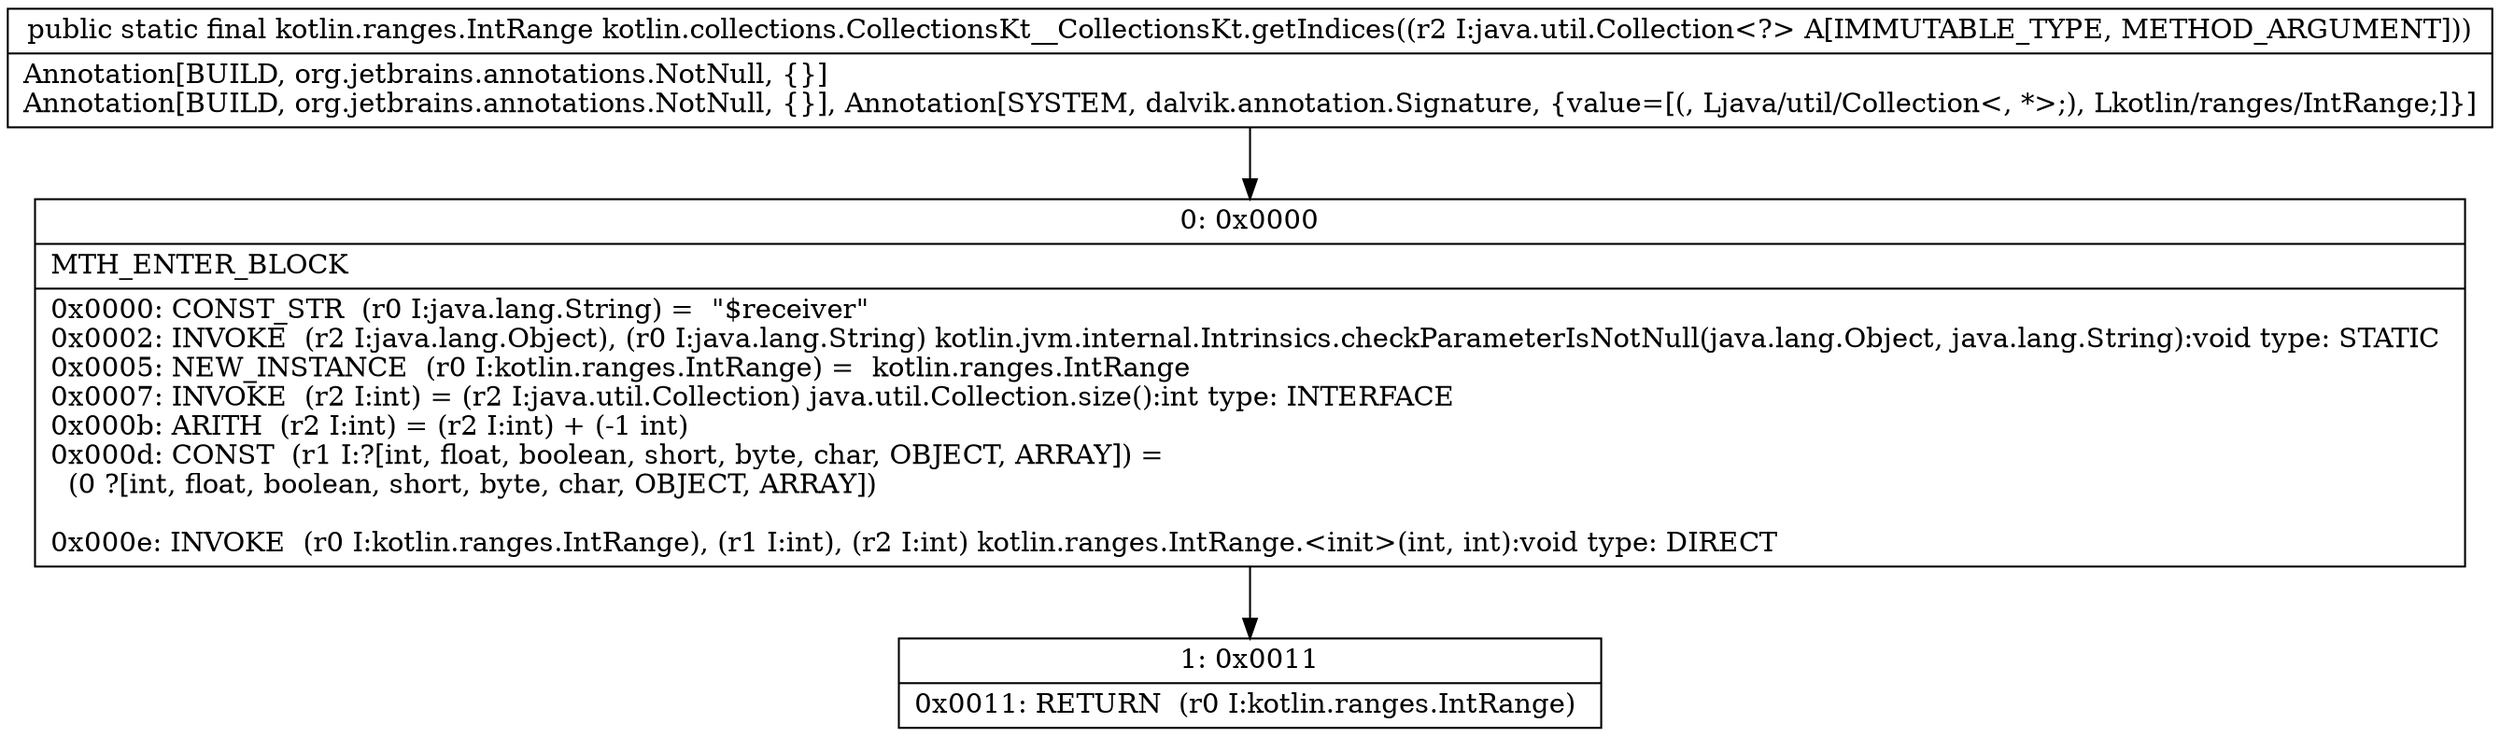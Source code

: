 digraph "CFG forkotlin.collections.CollectionsKt__CollectionsKt.getIndices(Ljava\/util\/Collection;)Lkotlin\/ranges\/IntRange;" {
Node_0 [shape=record,label="{0\:\ 0x0000|MTH_ENTER_BLOCK\l|0x0000: CONST_STR  (r0 I:java.lang.String) =  \"$receiver\" \l0x0002: INVOKE  (r2 I:java.lang.Object), (r0 I:java.lang.String) kotlin.jvm.internal.Intrinsics.checkParameterIsNotNull(java.lang.Object, java.lang.String):void type: STATIC \l0x0005: NEW_INSTANCE  (r0 I:kotlin.ranges.IntRange) =  kotlin.ranges.IntRange \l0x0007: INVOKE  (r2 I:int) = (r2 I:java.util.Collection) java.util.Collection.size():int type: INTERFACE \l0x000b: ARITH  (r2 I:int) = (r2 I:int) + (\-1 int) \l0x000d: CONST  (r1 I:?[int, float, boolean, short, byte, char, OBJECT, ARRAY]) = \l  (0 ?[int, float, boolean, short, byte, char, OBJECT, ARRAY])\l \l0x000e: INVOKE  (r0 I:kotlin.ranges.IntRange), (r1 I:int), (r2 I:int) kotlin.ranges.IntRange.\<init\>(int, int):void type: DIRECT \l}"];
Node_1 [shape=record,label="{1\:\ 0x0011|0x0011: RETURN  (r0 I:kotlin.ranges.IntRange) \l}"];
MethodNode[shape=record,label="{public static final kotlin.ranges.IntRange kotlin.collections.CollectionsKt__CollectionsKt.getIndices((r2 I:java.util.Collection\<?\> A[IMMUTABLE_TYPE, METHOD_ARGUMENT]))  | Annotation[BUILD, org.jetbrains.annotations.NotNull, \{\}]\lAnnotation[BUILD, org.jetbrains.annotations.NotNull, \{\}], Annotation[SYSTEM, dalvik.annotation.Signature, \{value=[(, Ljava\/util\/Collection\<, *\>;), Lkotlin\/ranges\/IntRange;]\}]\l}"];
MethodNode -> Node_0;
Node_0 -> Node_1;
}

